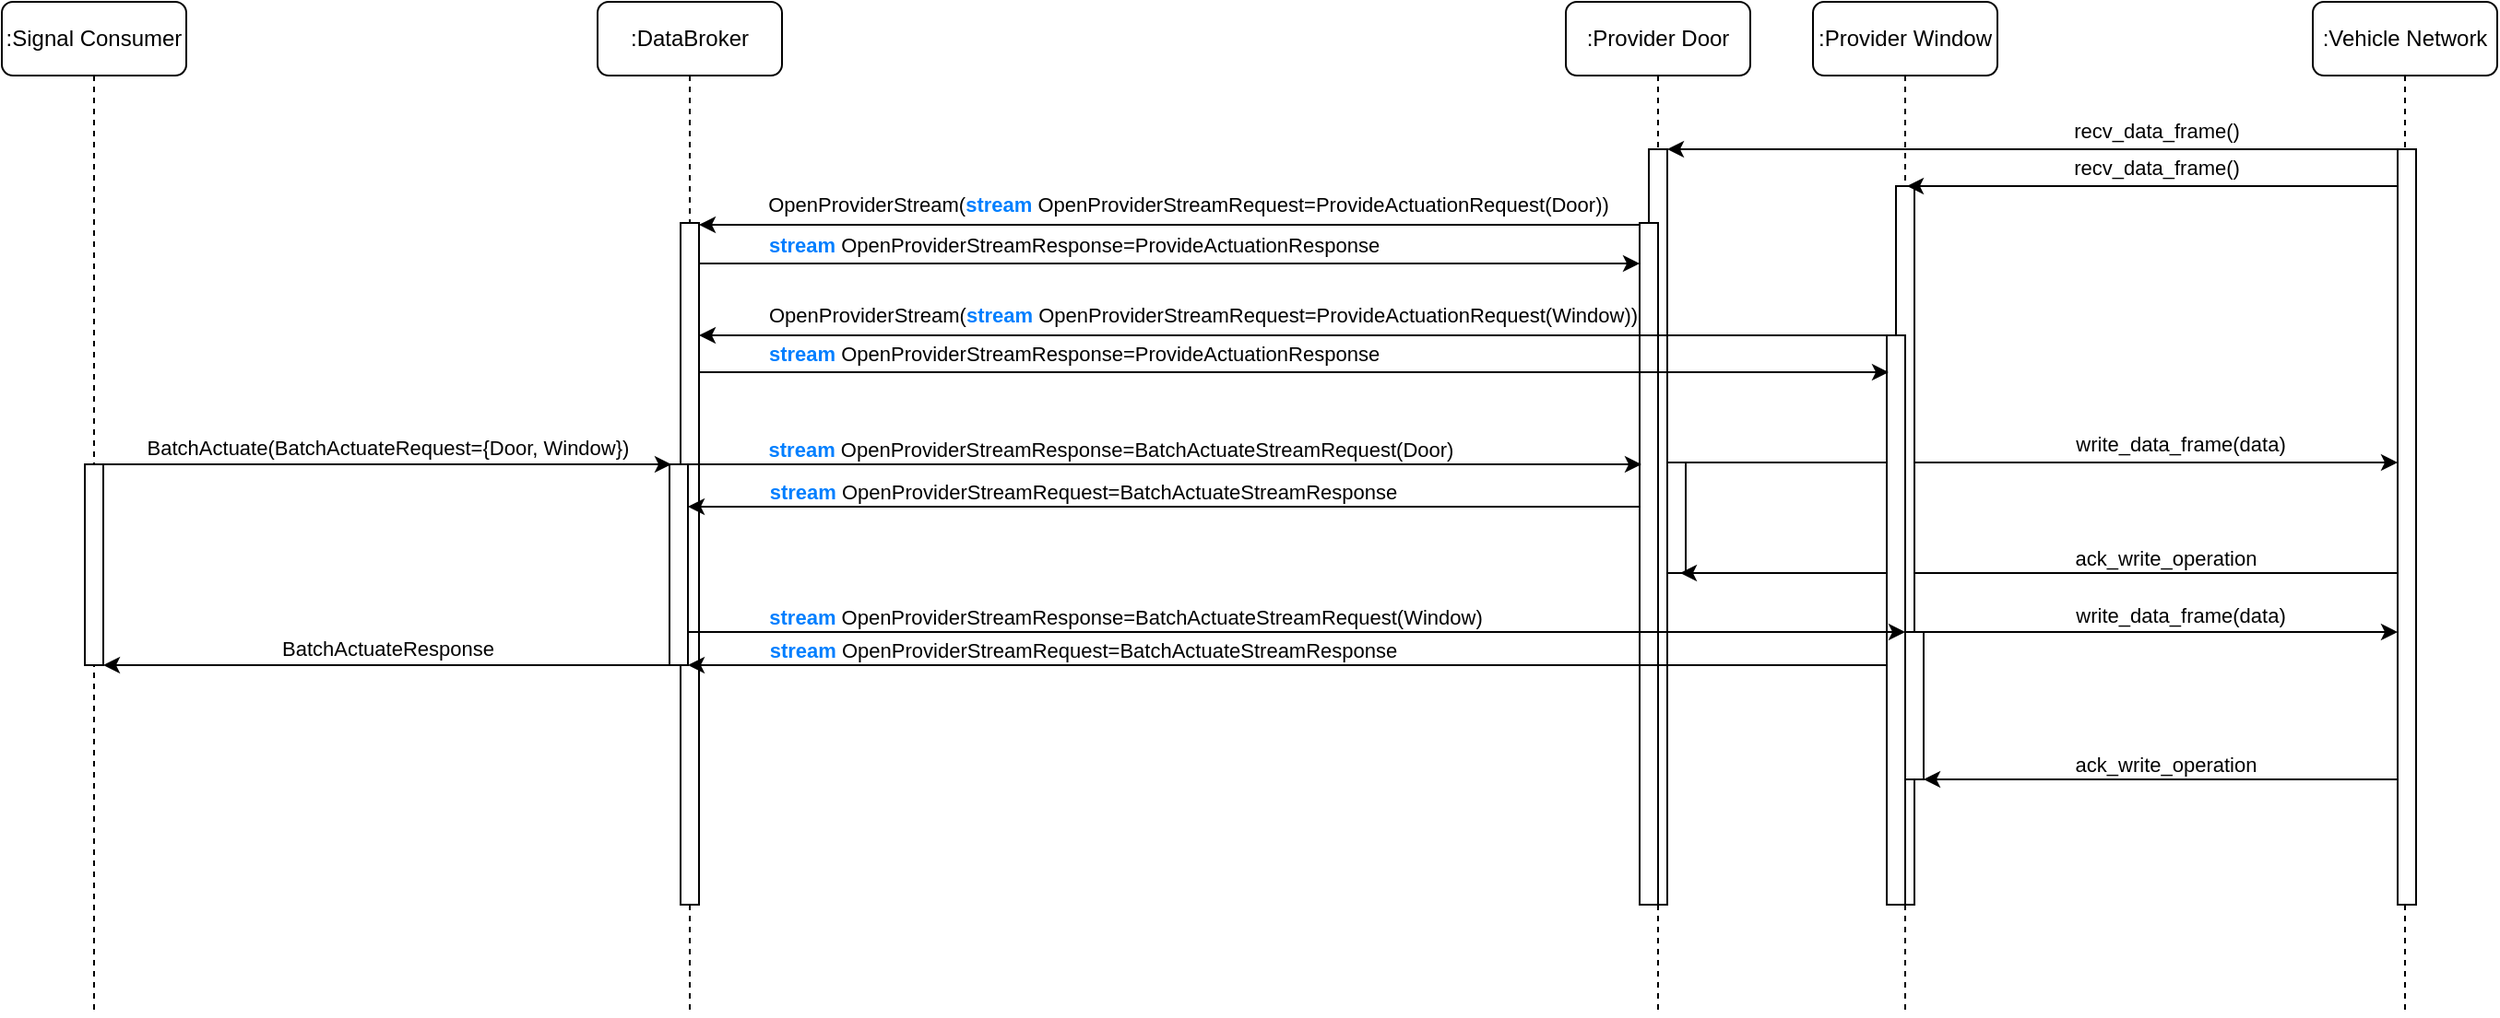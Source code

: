 <mxfile version="24.8.1">
  <diagram name="Seite-1" id="DjCrLJOEe4nHxTjUXNSd">
    <mxGraphModel dx="2428" dy="1410" grid="1" gridSize="10" guides="1" tooltips="1" connect="1" arrows="1" fold="1" page="1" pageScale="1" pageWidth="827" pageHeight="1169" math="0" shadow="0">
      <root>
        <mxCell id="0" />
        <mxCell id="1" parent="0" />
        <mxCell id="sU0O0qOnpkfrYUOIyIDh-27" value=":DataBroker" style="shape=umlLifeline;perimeter=lifelinePerimeter;whiteSpace=wrap;html=1;container=1;collapsible=0;recursiveResize=0;outlineConnect=0;rounded=1;" parent="1" vertex="1">
          <mxGeometry x="360" y="40" width="100" height="550" as="geometry" />
        </mxCell>
        <mxCell id="56O69Gt65AHP2GdqeosO-17" value="" style="html=1;points=[[0,0,0,0,5],[0,1,0,0,-5],[1,0,0,0,5],[1,1,0,0,-5]];perimeter=orthogonalPerimeter;outlineConnect=0;targetShapes=umlLifeline;portConstraint=eastwest;newEdgeStyle={&quot;curved&quot;:0,&quot;rounded&quot;:0};" parent="sU0O0qOnpkfrYUOIyIDh-27" vertex="1">
          <mxGeometry x="45" y="120" width="10" height="370" as="geometry" />
        </mxCell>
        <mxCell id="56O69Gt65AHP2GdqeosO-10" value="" style="html=1;points=[[0,0,0,0,5],[0,1,0,0,-5],[1,0,0,0,5],[1,1,0,0,-5]];perimeter=orthogonalPerimeter;outlineConnect=0;targetShapes=umlLifeline;portConstraint=eastwest;newEdgeStyle={&quot;curved&quot;:0,&quot;rounded&quot;:0};" parent="sU0O0qOnpkfrYUOIyIDh-27" vertex="1">
          <mxGeometry x="39" y="251" width="10" height="109" as="geometry" />
        </mxCell>
        <mxCell id="sU0O0qOnpkfrYUOIyIDh-33" value=":Signal Consumer" style="shape=umlLifeline;perimeter=lifelinePerimeter;whiteSpace=wrap;html=1;container=1;collapsible=0;recursiveResize=0;outlineConnect=0;rounded=1;" parent="1" vertex="1">
          <mxGeometry x="37" y="40" width="100" height="550" as="geometry" />
        </mxCell>
        <mxCell id="56O69Gt65AHP2GdqeosO-4" value="" style="html=1;points=[[0,0,0,0,5],[0,1,0,0,-5],[1,0,0,0,5],[1,1,0,0,-5]];perimeter=orthogonalPerimeter;outlineConnect=0;targetShapes=umlLifeline;portConstraint=eastwest;newEdgeStyle={&quot;curved&quot;:0,&quot;rounded&quot;:0};" parent="sU0O0qOnpkfrYUOIyIDh-33" vertex="1">
          <mxGeometry x="45" y="251" width="10" height="109" as="geometry" />
        </mxCell>
        <mxCell id="sU0O0qOnpkfrYUOIyIDh-39" value=":Provider Door" style="shape=umlLifeline;perimeter=lifelinePerimeter;whiteSpace=wrap;html=1;container=1;collapsible=0;recursiveResize=0;outlineConnect=0;rounded=1;" parent="1" vertex="1">
          <mxGeometry x="885" y="40" width="100" height="550" as="geometry" />
        </mxCell>
        <mxCell id="56O69Gt65AHP2GdqeosO-8" value="" style="html=1;points=[[0,0,0,0,5],[0,1,0,0,-5],[1,0,0,0,5],[1,1,0,0,-5]];perimeter=orthogonalPerimeter;outlineConnect=0;targetShapes=umlLifeline;portConstraint=eastwest;newEdgeStyle={&quot;curved&quot;:0,&quot;rounded&quot;:0};" parent="sU0O0qOnpkfrYUOIyIDh-39" vertex="1">
          <mxGeometry x="45" y="80" width="10" height="410" as="geometry" />
        </mxCell>
        <mxCell id="56O69Gt65AHP2GdqeosO-18" value="" style="html=1;points=[[0,0,0,0,5],[0,1,0,0,-5],[1,0,0,0,5],[1,1,0,0,-5]];perimeter=orthogonalPerimeter;outlineConnect=0;targetShapes=umlLifeline;portConstraint=eastwest;newEdgeStyle={&quot;curved&quot;:0,&quot;rounded&quot;:0};" parent="sU0O0qOnpkfrYUOIyIDh-39" vertex="1">
          <mxGeometry x="40" y="120" width="10" height="370" as="geometry" />
        </mxCell>
        <mxCell id="THUKiZGTHPrwo03LJUuz-1" value="" style="html=1;points=[[0,0,0,0,5],[0,1,0,0,-5],[1,0,0,0,5],[1,1,0,0,-5]];perimeter=orthogonalPerimeter;outlineConnect=0;targetShapes=umlLifeline;portConstraint=eastwest;newEdgeStyle={&quot;curved&quot;:0,&quot;rounded&quot;:0};" parent="sU0O0qOnpkfrYUOIyIDh-39" vertex="1">
          <mxGeometry x="55" y="250" width="10" height="60" as="geometry" />
        </mxCell>
        <mxCell id="56O69Gt65AHP2GdqeosO-2" value=":Vehicle Network" style="shape=umlLifeline;perimeter=lifelinePerimeter;whiteSpace=wrap;html=1;container=1;collapsible=0;recursiveResize=0;outlineConnect=0;rounded=1;" parent="1" vertex="1">
          <mxGeometry x="1290" y="40" width="100" height="550" as="geometry" />
        </mxCell>
        <mxCell id="56O69Gt65AHP2GdqeosO-5" value="" style="html=1;points=[[0,0,0,0,5],[0,1,0,0,-5],[1,0,0,0,5],[1,1,0,0,-5]];perimeter=orthogonalPerimeter;outlineConnect=0;targetShapes=umlLifeline;portConstraint=eastwest;newEdgeStyle={&quot;curved&quot;:0,&quot;rounded&quot;:0};" parent="56O69Gt65AHP2GdqeosO-2" vertex="1">
          <mxGeometry x="46" y="80" width="10" height="410" as="geometry" />
        </mxCell>
        <mxCell id="f_EfiDDX5UQwpzAzN59K-17" value="" style="endArrow=classic;html=1;rounded=0;" parent="56O69Gt65AHP2GdqeosO-2" source="56O69Gt65AHP2GdqeosO-5" edge="1">
          <mxGeometry relative="1" as="geometry">
            <mxPoint x="40" y="422" as="sourcePoint" />
            <mxPoint x="-211" y="422.0" as="targetPoint" />
          </mxGeometry>
        </mxCell>
        <mxCell id="f_EfiDDX5UQwpzAzN59K-18" value="ack_write_operation" style="edgeLabel;resizable=0;html=1;;align=center;verticalAlign=middle;" parent="f_EfiDDX5UQwpzAzN59K-17" connectable="0" vertex="1">
          <mxGeometry relative="1" as="geometry">
            <mxPoint x="2" y="-8" as="offset" />
          </mxGeometry>
        </mxCell>
        <mxCell id="56O69Gt65AHP2GdqeosO-14" value="" style="endArrow=classic;html=1;rounded=0;" parent="1" edge="1">
          <mxGeometry relative="1" as="geometry">
            <mxPoint x="399" y="400" as="sourcePoint" />
            <mxPoint x="92" y="400.0" as="targetPoint" />
          </mxGeometry>
        </mxCell>
        <mxCell id="56O69Gt65AHP2GdqeosO-15" value="BatchActuateResponse" style="edgeLabel;resizable=0;html=1;;align=center;verticalAlign=middle;" parent="56O69Gt65AHP2GdqeosO-14" connectable="0" vertex="1">
          <mxGeometry relative="1" as="geometry">
            <mxPoint y="-9" as="offset" />
          </mxGeometry>
        </mxCell>
        <mxCell id="56O69Gt65AHP2GdqeosO-12" value="" style="endArrow=classic;html=1;rounded=0;" parent="1" source="56O69Gt65AHP2GdqeosO-4" edge="1">
          <mxGeometry relative="1" as="geometry">
            <mxPoint x="100" y="290" as="sourcePoint" />
            <mxPoint x="400" y="291" as="targetPoint" />
          </mxGeometry>
        </mxCell>
        <mxCell id="56O69Gt65AHP2GdqeosO-13" value="BatchActuate(BatchActuateRequest={Door, Window})" style="edgeLabel;resizable=0;html=1;;align=center;verticalAlign=middle;" parent="56O69Gt65AHP2GdqeosO-12" connectable="0" vertex="1">
          <mxGeometry relative="1" as="geometry">
            <mxPoint y="-9" as="offset" />
          </mxGeometry>
        </mxCell>
        <mxCell id="56O69Gt65AHP2GdqeosO-19" value="" style="endArrow=classic;html=1;rounded=0;" parent="1" source="56O69Gt65AHP2GdqeosO-18" edge="1">
          <mxGeometry relative="1" as="geometry">
            <mxPoint x="680" y="161" as="sourcePoint" />
            <mxPoint x="415" y="161" as="targetPoint" />
          </mxGeometry>
        </mxCell>
        <mxCell id="56O69Gt65AHP2GdqeosO-20" value="OpenProviderStream(&lt;b&gt;&lt;font color=&quot;#007fff&quot;&gt;stream&lt;/font&gt;&lt;/b&gt;&amp;nbsp;OpenProviderStreamRequest=ProvideActuationRequest(Door))" style="edgeLabel;resizable=0;html=1;;align=center;verticalAlign=middle;" parent="56O69Gt65AHP2GdqeosO-19" connectable="0" vertex="1">
          <mxGeometry relative="1" as="geometry">
            <mxPoint x="10" y="-11" as="offset" />
          </mxGeometry>
        </mxCell>
        <mxCell id="56O69Gt65AHP2GdqeosO-22" value="" style="endArrow=classic;html=1;rounded=0;" parent="1" edge="1">
          <mxGeometry relative="1" as="geometry">
            <mxPoint x="415.035" y="182" as="sourcePoint" />
            <mxPoint x="925.0" y="182.0" as="targetPoint" />
          </mxGeometry>
        </mxCell>
        <mxCell id="56O69Gt65AHP2GdqeosO-23" value="&lt;b&gt;&lt;font color=&quot;#007fff&quot;&gt;stream&lt;/font&gt;&lt;/b&gt;&amp;nbsp;OpenProviderStreamResponse=ProvideActuationResponse" style="edgeLabel;resizable=0;html=1;;align=center;verticalAlign=middle;" parent="56O69Gt65AHP2GdqeosO-22" connectable="0" vertex="1">
          <mxGeometry relative="1" as="geometry">
            <mxPoint x="-52" y="-10" as="offset" />
          </mxGeometry>
        </mxCell>
        <mxCell id="56O69Gt65AHP2GdqeosO-36" value="" style="endArrow=classic;html=1;rounded=0;" parent="1" source="56O69Gt65AHP2GdqeosO-2" edge="1">
          <mxGeometry relative="1" as="geometry">
            <mxPoint x="1090" y="120" as="sourcePoint" />
            <mxPoint x="940" y="120" as="targetPoint" />
          </mxGeometry>
        </mxCell>
        <mxCell id="56O69Gt65AHP2GdqeosO-37" value="recv_data_frame()" style="edgeLabel;resizable=0;html=1;;align=center;verticalAlign=middle;" parent="56O69Gt65AHP2GdqeosO-36" connectable="0" vertex="1">
          <mxGeometry relative="1" as="geometry">
            <mxPoint x="65" y="-10" as="offset" />
          </mxGeometry>
        </mxCell>
        <mxCell id="56O69Gt65AHP2GdqeosO-38" value="" style="endArrow=classic;html=1;rounded=0;" parent="1" target="56O69Gt65AHP2GdqeosO-10" edge="1">
          <mxGeometry relative="1" as="geometry">
            <mxPoint x="925" y="314" as="sourcePoint" />
            <mxPoint x="414" y="314" as="targetPoint" />
          </mxGeometry>
        </mxCell>
        <mxCell id="56O69Gt65AHP2GdqeosO-39" value="&lt;b&gt;&lt;font color=&quot;#007fff&quot;&gt;stream&lt;/font&gt;&lt;/b&gt;&amp;nbsp;OpenProviderStreamRequest=BatchActuateStreamResponse" style="edgeLabel;resizable=0;html=1;;align=center;verticalAlign=middle;" parent="56O69Gt65AHP2GdqeosO-38" connectable="0" vertex="1">
          <mxGeometry relative="1" as="geometry">
            <mxPoint x="-44" y="-8" as="offset" />
          </mxGeometry>
        </mxCell>
        <mxCell id="56O69Gt65AHP2GdqeosO-40" value="" style="endArrow=classic;html=1;rounded=0;" parent="1" source="56O69Gt65AHP2GdqeosO-10" edge="1">
          <mxGeometry relative="1" as="geometry">
            <mxPoint x="415" y="291" as="sourcePoint" />
            <mxPoint x="926" y="291" as="targetPoint" />
          </mxGeometry>
        </mxCell>
        <mxCell id="56O69Gt65AHP2GdqeosO-41" value="&lt;b&gt;&lt;font color=&quot;#007fff&quot;&gt;stream&lt;/font&gt;&lt;/b&gt;&amp;nbsp;OpenProviderStreamResponse=BatchActuateStreamRequest(Door)" style="edgeLabel;resizable=0;html=1;;align=center;verticalAlign=middle;" parent="56O69Gt65AHP2GdqeosO-40" connectable="0" vertex="1">
          <mxGeometry relative="1" as="geometry">
            <mxPoint x="-30" y="-8" as="offset" />
          </mxGeometry>
        </mxCell>
        <mxCell id="THUKiZGTHPrwo03LJUuz-2" value="" style="endArrow=classic;html=1;rounded=0;" parent="1" target="56O69Gt65AHP2GdqeosO-5" edge="1">
          <mxGeometry relative="1" as="geometry">
            <mxPoint x="950" y="290" as="sourcePoint" />
            <mxPoint x="1330" y="290" as="targetPoint" />
          </mxGeometry>
        </mxCell>
        <mxCell id="THUKiZGTHPrwo03LJUuz-3" value="write_data_frame(data)" style="edgeLabel;resizable=0;html=1;;align=center;verticalAlign=middle;" parent="THUKiZGTHPrwo03LJUuz-2" connectable="0" vertex="1">
          <mxGeometry relative="1" as="geometry">
            <mxPoint x="75" y="-10" as="offset" />
          </mxGeometry>
        </mxCell>
        <mxCell id="THUKiZGTHPrwo03LJUuz-4" value="" style="endArrow=classic;html=1;rounded=0;" parent="1" source="56O69Gt65AHP2GdqeosO-5" edge="1">
          <mxGeometry relative="1" as="geometry">
            <mxPoint x="1330" y="350" as="sourcePoint" />
            <mxPoint x="947" y="350.0" as="targetPoint" />
          </mxGeometry>
        </mxCell>
        <mxCell id="THUKiZGTHPrwo03LJUuz-5" value="ack_write_operation" style="edgeLabel;resizable=0;html=1;;align=center;verticalAlign=middle;" parent="THUKiZGTHPrwo03LJUuz-4" connectable="0" vertex="1">
          <mxGeometry relative="1" as="geometry">
            <mxPoint x="68" y="-8" as="offset" />
          </mxGeometry>
        </mxCell>
        <mxCell id="f_EfiDDX5UQwpzAzN59K-1" value=":Provider Window" style="shape=umlLifeline;perimeter=lifelinePerimeter;whiteSpace=wrap;html=1;container=1;collapsible=0;recursiveResize=0;outlineConnect=0;rounded=1;" parent="1" vertex="1">
          <mxGeometry x="1019" y="40" width="100" height="550" as="geometry" />
        </mxCell>
        <mxCell id="f_EfiDDX5UQwpzAzN59K-2" value="" style="html=1;points=[[0,0,0,0,5],[0,1,0,0,-5],[1,0,0,0,5],[1,1,0,0,-5]];perimeter=orthogonalPerimeter;outlineConnect=0;targetShapes=umlLifeline;portConstraint=eastwest;newEdgeStyle={&quot;curved&quot;:0,&quot;rounded&quot;:0};" parent="f_EfiDDX5UQwpzAzN59K-1" vertex="1">
          <mxGeometry x="45" y="100" width="10" height="390" as="geometry" />
        </mxCell>
        <mxCell id="f_EfiDDX5UQwpzAzN59K-3" value="" style="html=1;points=[[0,0,0,0,5],[0,1,0,0,-5],[1,0,0,0,5],[1,1,0,0,-5]];perimeter=orthogonalPerimeter;outlineConnect=0;targetShapes=umlLifeline;portConstraint=eastwest;newEdgeStyle={&quot;curved&quot;:0,&quot;rounded&quot;:0};" parent="f_EfiDDX5UQwpzAzN59K-1" vertex="1">
          <mxGeometry x="40" y="181" width="10" height="309" as="geometry" />
        </mxCell>
        <mxCell id="f_EfiDDX5UQwpzAzN59K-4" value="" style="html=1;points=[[0,0,0,0,5],[0,1,0,0,-5],[1,0,0,0,5],[1,1,0,0,-5]];perimeter=orthogonalPerimeter;outlineConnect=0;targetShapes=umlLifeline;portConstraint=eastwest;newEdgeStyle={&quot;curved&quot;:0,&quot;rounded&quot;:0};" parent="f_EfiDDX5UQwpzAzN59K-1" vertex="1">
          <mxGeometry x="50" y="342" width="10" height="80" as="geometry" />
        </mxCell>
        <mxCell id="f_EfiDDX5UQwpzAzN59K-5" value="" style="endArrow=classic;html=1;rounded=0;" parent="f_EfiDDX5UQwpzAzN59K-1" edge="1">
          <mxGeometry relative="1" as="geometry">
            <mxPoint x="40" y="181" as="sourcePoint" />
            <mxPoint x="-604" y="181" as="targetPoint" />
          </mxGeometry>
        </mxCell>
        <mxCell id="f_EfiDDX5UQwpzAzN59K-6" value="OpenProviderStream(&lt;b&gt;&lt;font color=&quot;#007fff&quot;&gt;stream&lt;/font&gt;&lt;/b&gt;&amp;nbsp;OpenProviderStreamRequest=ProvideActuationRequest(Window))" style="edgeLabel;resizable=0;html=1;;align=center;verticalAlign=middle;" parent="f_EfiDDX5UQwpzAzN59K-5" connectable="0" vertex="1">
          <mxGeometry relative="1" as="geometry">
            <mxPoint x="-49" y="-11" as="offset" />
          </mxGeometry>
        </mxCell>
        <mxCell id="f_EfiDDX5UQwpzAzN59K-13" value="" style="endArrow=classic;html=1;rounded=0;" parent="f_EfiDDX5UQwpzAzN59K-1" target="56O69Gt65AHP2GdqeosO-10" edge="1">
          <mxGeometry relative="1" as="geometry">
            <mxPoint x="40" y="360" as="sourcePoint" />
            <mxPoint x="-599" y="360" as="targetPoint" />
          </mxGeometry>
        </mxCell>
        <mxCell id="f_EfiDDX5UQwpzAzN59K-14" value="&lt;b&gt;&lt;font color=&quot;#007fff&quot;&gt;stream&lt;/font&gt;&lt;/b&gt;&amp;nbsp;OpenProviderStreamRequest=BatchActuateStreamResponse" style="edgeLabel;resizable=0;html=1;;align=center;verticalAlign=middle;" parent="f_EfiDDX5UQwpzAzN59K-13" connectable="0" vertex="1">
          <mxGeometry relative="1" as="geometry">
            <mxPoint x="-111" y="-8" as="offset" />
          </mxGeometry>
        </mxCell>
        <mxCell id="f_EfiDDX5UQwpzAzN59K-7" value="" style="endArrow=classic;html=1;rounded=0;" parent="1" source="56O69Gt65AHP2GdqeosO-17" edge="1">
          <mxGeometry relative="1" as="geometry">
            <mxPoint x="413.005" y="241" as="sourcePoint" />
            <mxPoint x="1060" y="241" as="targetPoint" />
          </mxGeometry>
        </mxCell>
        <mxCell id="f_EfiDDX5UQwpzAzN59K-8" value="&lt;b&gt;&lt;font color=&quot;#007fff&quot;&gt;stream&lt;/font&gt;&lt;/b&gt;&amp;nbsp;OpenProviderStreamResponse=ProvideActuationResponse" style="edgeLabel;resizable=0;html=1;;align=center;verticalAlign=middle;" parent="f_EfiDDX5UQwpzAzN59K-7" connectable="0" vertex="1">
          <mxGeometry relative="1" as="geometry">
            <mxPoint x="-120" y="-10" as="offset" />
          </mxGeometry>
        </mxCell>
        <mxCell id="f_EfiDDX5UQwpzAzN59K-9" value="" style="endArrow=classic;html=1;rounded=0;" parent="1" target="f_EfiDDX5UQwpzAzN59K-4" edge="1">
          <mxGeometry relative="1" as="geometry">
            <mxPoint x="409" y="382.0" as="sourcePoint" />
            <mxPoint x="925" y="382" as="targetPoint" />
          </mxGeometry>
        </mxCell>
        <mxCell id="f_EfiDDX5UQwpzAzN59K-10" value="&lt;b&gt;&lt;font color=&quot;#007fff&quot;&gt;stream&lt;/font&gt;&lt;/b&gt;&amp;nbsp;OpenProviderStreamResponse=BatchActuateStreamRequest(Window)" style="edgeLabel;resizable=0;html=1;;align=center;verticalAlign=middle;" parent="f_EfiDDX5UQwpzAzN59K-9" connectable="0" vertex="1">
          <mxGeometry relative="1" as="geometry">
            <mxPoint x="-93" y="-8" as="offset" />
          </mxGeometry>
        </mxCell>
        <mxCell id="f_EfiDDX5UQwpzAzN59K-11" value="" style="endArrow=classic;html=1;rounded=0;" parent="1" target="56O69Gt65AHP2GdqeosO-5" edge="1">
          <mxGeometry relative="1" as="geometry">
            <mxPoint x="1079" y="382" as="sourcePoint" />
            <mxPoint x="1330" y="382" as="targetPoint" />
          </mxGeometry>
        </mxCell>
        <mxCell id="f_EfiDDX5UQwpzAzN59K-12" value="write_data_frame(data)" style="edgeLabel;resizable=0;html=1;;align=center;verticalAlign=middle;" parent="f_EfiDDX5UQwpzAzN59K-11" connectable="0" vertex="1">
          <mxGeometry relative="1" as="geometry">
            <mxPoint x="10" y="-9" as="offset" />
          </mxGeometry>
        </mxCell>
        <mxCell id="f_EfiDDX5UQwpzAzN59K-15" value="" style="endArrow=classic;html=1;rounded=0;" parent="1" source="56O69Gt65AHP2GdqeosO-5" edge="1">
          <mxGeometry relative="1" as="geometry">
            <mxPoint x="1330" y="140" as="sourcePoint" />
            <mxPoint x="1070" y="140" as="targetPoint" />
          </mxGeometry>
        </mxCell>
        <mxCell id="f_EfiDDX5UQwpzAzN59K-16" value="recv_data_frame()" style="edgeLabel;resizable=0;html=1;;align=center;verticalAlign=middle;" parent="f_EfiDDX5UQwpzAzN59K-15" connectable="0" vertex="1">
          <mxGeometry relative="1" as="geometry">
            <mxPoint x="2" y="-10" as="offset" />
          </mxGeometry>
        </mxCell>
      </root>
    </mxGraphModel>
  </diagram>
</mxfile>
